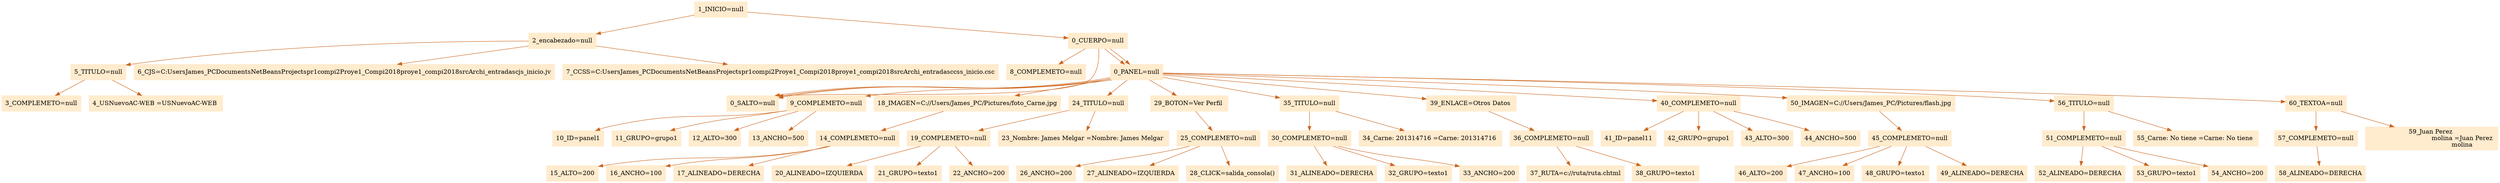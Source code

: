 digraph G {node[shape=box, style=filled, color=blanchedalmond]; edge[color=chocolate3];rankdir=UD 

"1_INICIO=null"->"2_encabezado=null""2_encabezado=null"->"5_TITULO=null""5_TITULO=null"->"3_COMPLEMETO=null""5_TITULO=null"->"4_USNuevoAC-WEB =USNuevoAC-WEB ""2_encabezado=null"->"6_CJS=C:\Users\James_PC\Documents\NetBeansProjects\pr1compi2\Proye1_Compi2018\proye1_compi2018\src\Archi_entradas\cjs_inicio.jv""2_encabezado=null"->"7_CCSS=C:\Users\James_PC\Documents\NetBeansProjects\pr1compi2\Proye1_Compi2018\proye1_compi2018\src\Archi_entradas\ccss_inicio.csc""1_INICIO=null"->"0_CUERPO=null""0_CUERPO=null"->"8_COMPLEMETO=null""0_CUERPO=null"->"0_PANEL=null""0_PANEL=null"->"9_COMPLEMETO=null""9_COMPLEMETO=null"->"10_ID=panel1""9_COMPLEMETO=null"->"11_GRUPO=grupo1""9_COMPLEMETO=null"->"12_ALTO=300""9_COMPLEMETO=null"->"13_ANCHO=500""0_PANEL=null"->"18_IMAGEN=C://Users/James_PC/Pictures/foto_Carne.jpg""18_IMAGEN=C://Users/James_PC/Pictures/foto_Carne.jpg"->"14_COMPLEMETO=null""14_COMPLEMETO=null"->"15_ALTO=200""14_COMPLEMETO=null"->"16_ANCHO=100""14_COMPLEMETO=null"->"17_ALINEADO=DERECHA""0_PANEL=null"->"0_SALTO=null""0_PANEL=null"->"24_TITULO=null""24_TITULO=null"->"19_COMPLEMETO=null""19_COMPLEMETO=null"->"20_ALINEADO=IZQUIERDA""19_COMPLEMETO=null"->"21_GRUPO=texto1""19_COMPLEMETO=null"->"22_ANCHO=200""24_TITULO=null"->"23_Nombre: James Melgar =Nombre: James Melgar ""0_PANEL=null"->"29_BOTON=Ver Perfil ""29_BOTON=Ver Perfil "->"25_COMPLEMETO=null""25_COMPLEMETO=null"->"26_ANCHO=200""25_COMPLEMETO=null"->"27_ALINEADO=IZQUIERDA""25_COMPLEMETO=null"->"28_CLICK=salida_consola()""0_PANEL=null"->"0_SALTO=null""0_PANEL=null"->"35_TITULO=null""35_TITULO=null"->"30_COMPLEMETO=null""30_COMPLEMETO=null"->"31_ALINEADO=DERECHA""30_COMPLEMETO=null"->"32_GRUPO=texto1""30_COMPLEMETO=null"->"33_ANCHO=200""35_TITULO=null"->"34_Carne: 201314716 =Carne: 201314716 ""0_PANEL=null"->"39_ENLACE=Otros Datos ""39_ENLACE=Otros Datos "->"36_COMPLEMETO=null""36_COMPLEMETO=null"->"37_RUTA=c://ruta/ruta.chtml""36_COMPLEMETO=null"->"38_GRUPO=texto1""0_CUERPO=null"->"0_SALTO=null""0_CUERPO=null"->"0_PANEL=null""0_PANEL=null"->"40_COMPLEMETO=null""40_COMPLEMETO=null"->"41_ID=panel11""40_COMPLEMETO=null"->"42_GRUPO=grupo1""40_COMPLEMETO=null"->"43_ALTO=300""40_COMPLEMETO=null"->"44_ANCHO=500""0_PANEL=null"->"50_IMAGEN=C://Users/James_PC/Pictures/flash.jpg""50_IMAGEN=C://Users/James_PC/Pictures/flash.jpg"->"45_COMPLEMETO=null""45_COMPLEMETO=null"->"46_ALTO=200""45_COMPLEMETO=null"->"47_ANCHO=100""45_COMPLEMETO=null"->"48_GRUPO=texto1""45_COMPLEMETO=null"->"49_ALINEADO=DERECHA""0_PANEL=null"->"0_SALTO=null""0_PANEL=null"->"56_TITULO=null""56_TITULO=null"->"51_COMPLEMETO=null""51_COMPLEMETO=null"->"52_ALINEADO=DERECHA""51_COMPLEMETO=null"->"53_GRUPO=texto1""51_COMPLEMETO=null"->"54_ANCHO=200""56_TITULO=null"->"55_Carne: No tiene =Carne: No tiene ""0_PANEL=null"->"60_TEXTOA=null""60_TEXTOA=null"->"57_COMPLEMETO=null""57_COMPLEMETO=null"->"58_ALINEADO=DERECHA""60_TEXTOA=null"->"59_Juan Perez 
				molina =Juan Perez 
				molina "

}
